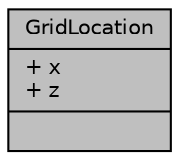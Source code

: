 digraph "GridLocation"
{
 // LATEX_PDF_SIZE
  edge [fontname="Helvetica",fontsize="10",labelfontname="Helvetica",labelfontsize="10"];
  node [fontname="Helvetica",fontsize="10",shape=record];
  Node1 [label="{GridLocation\n|+ x\l+ z\l|}",height=0.2,width=0.4,color="black", fillcolor="grey75", style="filled", fontcolor="black",tooltip="The x,z grid location of the node."];
}
